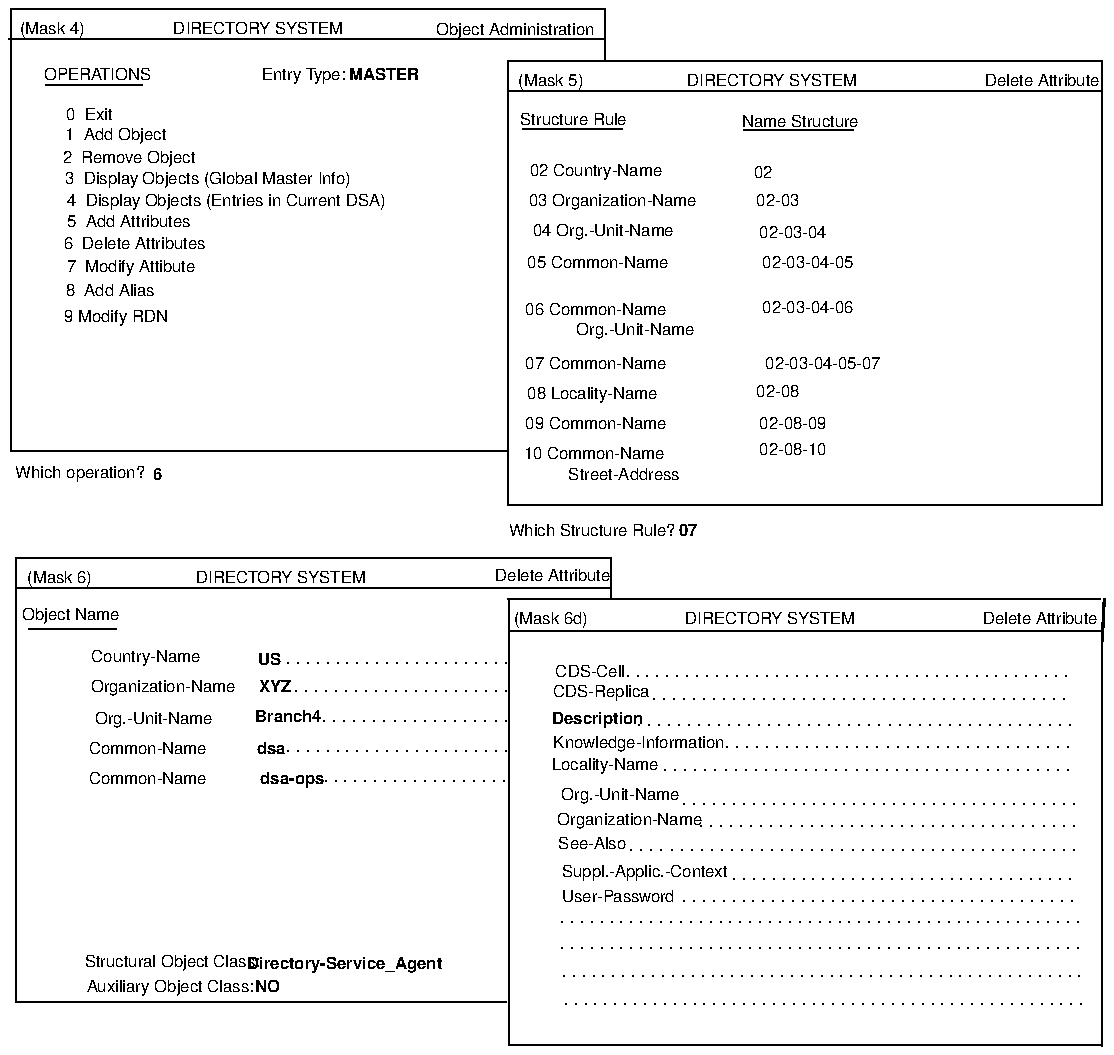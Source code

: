 ...\" @OSF_COPYRIGHT@
...\" COPYRIGHT NOTICE
...\" Copyright (c) 1990, 1991, 1992, 1993 Open Software Foundation, Inc.
...\" ALL RIGHTS RESERVED (DCE).  See the file named COPYRIGHT.DCE in the
...\" src directory for the full copyright text.
...\" 
...\" HISTORY
...\" $Log: fig20.removeattribute.pic,v $
...\" Revision 1.1.2.1  1994/08/04  21:02:31  hal
...\" 	Create DCE GDS Admin Gd & Ref from GDS parts of Adm Gd & Cmd Ref; fix log
...\" 	[1994/08/04  20:38:02  hal]
...\"
...\" Revision 1.1.4.2  1993/08/12  17:20:21  buckler
...\" 	{edit, R1.0.2}
...\" 	Prentice-Hall editorial changes.
...\" 	[1993/08/12  17:04:41  buckler]
...\" 
...\" Revision 1.1.2.6  1993/02/20  14:10:22  rnollman
...\" 	fixed for final draft
...\" 	[1993/02/20  14:09:57  rnollman]
...\" 
...\" Revision 1.1.2.5  1993/01/28  20:05:52  dbelch
...\" 	Embedding copyright notice
...\" 	[1993/01/28  18:38:32  dbelch]
...\" 
...\" Revision 1.1.2.4  1993/01/13  16:34:44  rnollman
...\" 	minor fix
...\" 	[1993/01/13  16:33:56  rnollman]
...\" 
...\" Revision 1.1.2.3  1993/01/12  22:07:03  rnollman
...\" 	fixes from munich
...\" 	[1993/01/12  22:06:30  rnollman]
...\" 
...\" Revision 1.1.2.2  1993/01/09  21:09:40  rnollman
...\" 	new figure
...\" 	[1993/01/09  21:09:21  rnollman]
...\" 
...\" $EndLog$
.PS
scale = 106.667
line  dotted from 295, 66 \
	to 570, 66 
line  dotted from 360, 77 \
	to 567, 77 
line  dotted from 387, 89 \
	to 566, 89 
"\fH\s6Suppl.-Applic.-Context\s0\fP"  at 339, 93
"\fH\s6User-Password\s0\fP"  at 325, 80
line  dotted from 295, 52 \
	to 570, 52 
line  dotted from 296, 37 \
	to 571, 37 
line  dotted from 297, 22 \
	to 572, 22 
line  dotted from 350, 147 \
	to 565, 147 
line  dotted from 383, 159 \
	to 565, 159 
line  dotted from 336, 171 \
	to 566, 171 
"\fH\s6Knowledge-Information\s0\fP"  at 336, 162
"\fH\s6Locality-Name\s0\fP"  at 318, 150
"\f(HB\s6Description\s0\fP"  at 314, 175
line   from 11, 222 \
	to 57, 222 
"\fH\s6Object Name\s0\fP"  at 33, 230
"\fH\s6Delete Attribute\s0\fP"  at 290, 251
"\fH\s6Delete Attribute\s0\fP"  at 551, 515
"\fH\s6Delete Attribute\s0\fP"  at 550, 228
line   from 267, 238 \
	to 267, 1 
"\fH\s66  Delete Attributes\s0\fP"  at 67, 428
"\fH\s65  Add Attributes\s0\fP"  at 64, 440
"\fH\s69 Modify RDN\s0\fP"  at 57, 389
"\fH\s604 Org.-Unit-Name\s0\fP"  at 317, 435
"\fH\s602 Country-Name\s0\fP"  at 313, 467
"\fH\s603 Organization-Name\s0\fP"  at 322, 451
"\fH\s604 Org.-Unit-Name\s0\fP"  at 317, 435
"\fH\s602-03-04-05\s0\fP"  at 426, 418
"\fH\s602-03-04\s0\fP"  at 418, 434
"\fH\s602-03\s0\fP"  at 410, 451
"\f(HB\s6dsa-ops\s0\fP"  at 151, 143
line  dotted from 169, 141 \
	to 264, 141 
"\f(HB\s6dsa\s0\fP"  at 140, 159
line  dotted from 149, 157 \
	to 265, 157 
line   from 5, 260 \
	to 321, 260 
line   from 4, 244 \
	to 321, 244 
"\fH\s6Organization-Name\s0\fP"  at 82, 192
line   from 4, 260 \
	to 4, 23 
"\fH\s6DIRECTORY SYSTEM\s0\fP"  at 145, 250
"\fH\s6(Mask 6)\s0\fP"  at 27, 250
"\fH\s6Country-Name\s0\fP"  at 73, 208
"\fH\s6Org.-Unit-Name\s0\fP"  at 77, 175
"\fH\s6Common-Name\s0\fP"  at 74, 159
"\f(HB\s6US\s0\fP"  at 139, 206
"\f(HB\s6XYZ\s0\fP"  at 142, 192
"\f(HB\s6Branch4\s0\fP"  at 149, 176
"\fH\s6Auxiliary Object Class:\s0\fP"  at 86, 32
"\fH\s6Structural Object Class:\s0\fP"  at 87, 45
"\fH\s6Common-Name\s0\fP"  at 74, 143
"\f(HB\s6NO\s0\fP"  at 138, 32
line  dotted from 149, 204 \
	to 265, 204 
line  dotted from 153, 189 \
	to 265, 189 
line  dotted from 168, 173 \
	to 265, 173 
"\fH\s60  Exit\s0\fP"  at 43, 497
"\fH\s64  Display Objects (Entries in Current DSA)\s0\fP"  at 116, 451
line   from 20, 512 \
	to 71, 512 
"\fH\s6OPERATIONS\s0\fP"  at 47, 518
line   from 1, 553 \
	to 1, 317 
"\fH\s6(Mask 4)\s0\fP"  at 23, 543
"\fH\s6DIRECTORY SYSTEM\s0\fP"  at 133, 543
line   from 0, 537 \
	to 317, 537 
line   from 1, 553 \
	to 317, 553 
"\fH\s6Object Administration\s0\fP"  at 270, 542
"\fH\s63  Display Objects (Global Master Info)\s0\fP"  at 106, 463
"\fH\s61  Add Object\s0\fP"  at 57, 486
"\fH\s68  Add Alias\s0\fP"  at 54, 403
"\fH\s62  Remove Object\s0\fP"  at 64, 474
"\fH\s67  Modify Attibute\s0\fP"  at 65, 416
"\fH\s6Which Structure Rule?\s0\fP"  at 311, 275
"\f(HB\s607\s0\fP"  at 362, 275
line   from 266, 288 \
	to 583, 288 
"\fH\s6\s0\fP"  at 541, 346
line   from 266, 525 \
	to 266, 288 
line   from 583, 525 \
	to 583, 288 
"\fH\s609 Common-Name\s0\fP"  at 313, 332
"\fH\s608 Locality-Name\s0\fP"  at 311, 348
"\fH\s607 Common-Name\s0\fP"  at 313, 364
"\fH\s610 Common-Name\s0\fP"  at 312, 316
"\fH\s6Street-Address\s0\fP"  at 328, 305
line   from 266, 509 \
	to 583, 509 
"\fH\s6(Mask 5)\s0\fP"  at 289, 515
"\fH\s6Structure Rule\s0\fP"  at 301, 494
"\fH\s6Name Structure\s0\fP"  at 422, 493
line   from 274, 489 \
	to 327, 489 
line   from 392, 488 \
	to 450, 488 
line   from 318, 553 \
	to 318, 525 
line   from 1, 317 \
	to 266, 317 
"\f(HB\s6Directory-Service_Agent\s0\fP"  at 179, 44
line   from 4, 23 \
	to 265, 23 
"\fH\s6DIRECTORY SYSTEM\s0\fP"  at 406, 228
"\fH\s6DIRECTORY SYSTEM\s0\fP"  at 406, 228
"\fH\s6DIRECTORY SYSTEM\s0\fP"  at 406, 228
"\fH\s6DIRECTORY SYSTEM\s0\fP"  at 406, 228
line   from 321, 260 \
	to 321, 238 
"\f(HB\s6\s0\fP"  at 324, 193
"\fH\s6Entry Type:\s0\fP"  at 157, 518
"\f(HB\s6MASTER\s0\fP"  at 200, 518
"\fH\s6Org.-Unit-Name\s0\fP"  at 334, 382
"\fH\s602-03-04-06\s0\fP"  at 426, 394
"\fH\s606 Common-Name\s0\fP"  at 313, 393
"\fH\s602-03-04-05-07\s0\fP"  at 434, 364
"\fH\s602-08-09\s0\fP"  at 418, 332
"\fH\s602-08-10\s0\fP"  at 418, 318
"\fH\s602-08\s0\fP"  at 410, 349
"\fH\s602\s0\fP"  at 402, 466
"\fH\s6(Mask 6d)\s0\fP"  at 289, 228
.ps 20
line   from 584, 238 \
	to 583, 216 
.ps 10
"\fH\s605 Common-Name\s0\fP"  at 314, 418
line   from 267, 221 \
	to 582, 221 
line   from 266, 238 \
	to 582, 238 
line   from 266, 238 \
	to 582, 238 
line   from 266, 238 \
	to 582, 238 
line   from 266, 238 \
	to 582, 238 
line   from 583, 218 \
	to 583, 0 
"\fH\s6Which operation?\s0\fP"  at 38, 306
"\f(HB\s66\s0\fP"  at 79, 305
line   from 267, 525 \
	to 583, 525 
"\fH\s6DIRECTORY SYSTEM\s0\fP"  at 407, 515
line   from 267, 0 \
	to 583, 0 
"\fH\s6CDS-Cell\s0\fP"  at 310, 200
"\fH\s6CDS-Replica\s0\fP"  at 316, 189
line  dotted from 330, 197 \
	to 564, 197 
line  dotted from 344, 185 \
	to 563, 185 
line  dotted from 332, 104 \
	to 568, 104 
line  dotted from 369, 117 \
	to 568, 117 
line  dotted from 360, 129 \
	to 568, 129 
"\fH\s6\s0\fP"  at 543, 97
"\fH\s6\s0\fP"  at 543, 97
"\fH\s6\s0\fP"  at 543, 97
"\fH\s6\s0\fP"  at 543, 97
"\fH\s6Org.-Unit-Name\s0\fP"  at 326, 134
"\fH\s6Organization-Name\s0\fP"  at 331, 121
"\fH\s6See-Also\s0\fP"  at 311, 108
.PE
